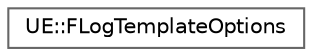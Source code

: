 digraph "Graphical Class Hierarchy"
{
 // INTERACTIVE_SVG=YES
 // LATEX_PDF_SIZE
  bgcolor="transparent";
  edge [fontname=Helvetica,fontsize=10,labelfontname=Helvetica,labelfontsize=10];
  node [fontname=Helvetica,fontsize=10,shape=box,height=0.2,width=0.4];
  rankdir="LR";
  Node0 [id="Node000000",label="UE::FLogTemplateOptions",height=0.2,width=0.4,color="grey40", fillcolor="white", style="filled",URL="$da/df9/structUE_1_1FLogTemplateOptions.html",tooltip="Options to control how log templates are parsed and perform formatting."];
}
